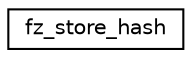 digraph "Graphical Class Hierarchy"
{
 // LATEX_PDF_SIZE
  edge [fontname="Helvetica",fontsize="10",labelfontname="Helvetica",labelfontsize="10"];
  node [fontname="Helvetica",fontsize="10",shape=record];
  rankdir="LR";
  Node0 [label="fz_store_hash",height=0.2,width=0.4,color="black", fillcolor="white", style="filled",URL="$structfz__store__hash.html",tooltip=" "];
}
